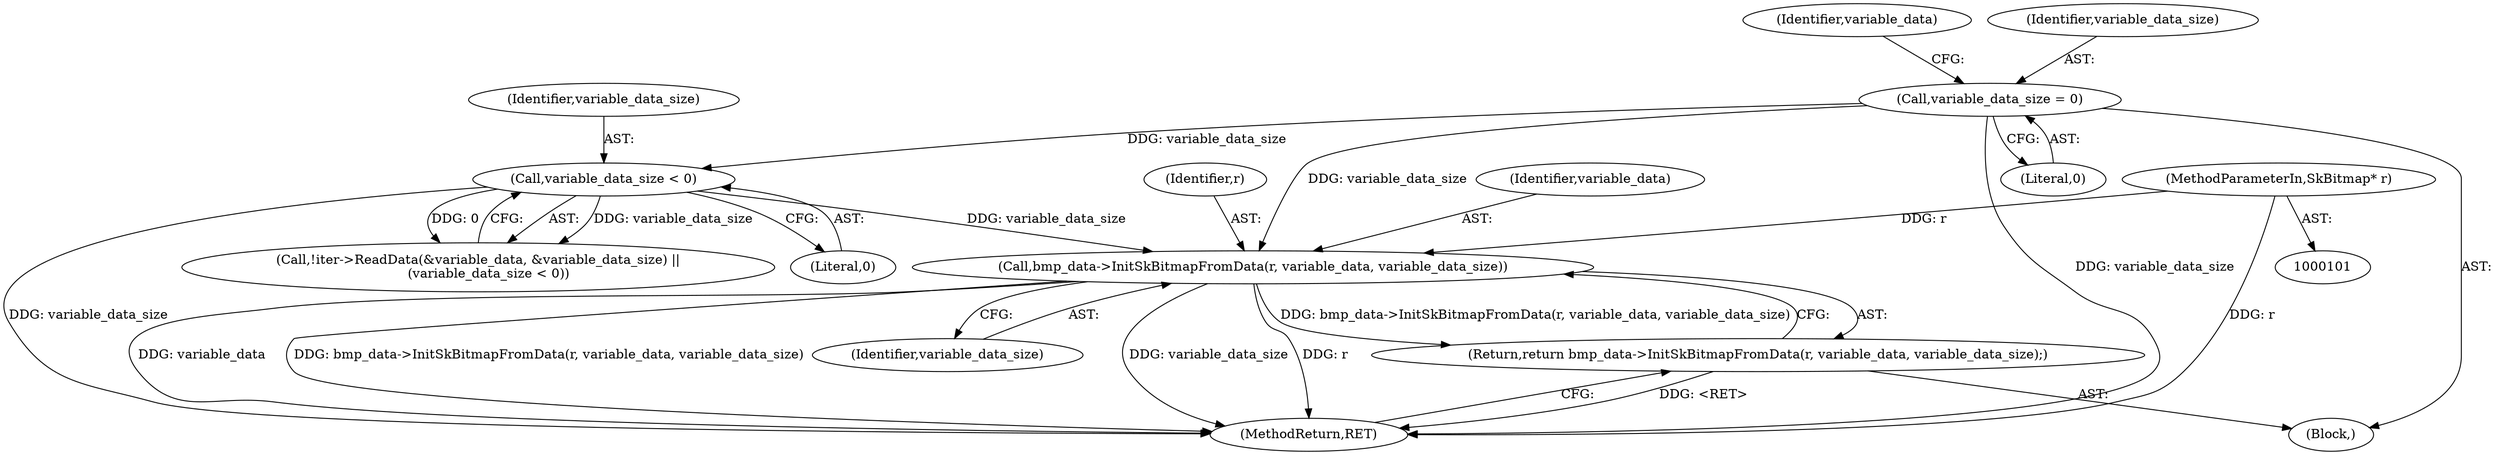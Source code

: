 digraph "1_Chrome_9fe6e9f89a1c78b8b38e806d35651a15858b053b_2@pointer" {
"1000158" [label="(Call,bmp_data->InitSkBitmapFromData(r, variable_data, variable_data_size))"];
"1000104" [label="(MethodParameterIn,SkBitmap* r)"];
"1000134" [label="(Call,variable_data_size = 0)"];
"1000145" [label="(Call,variable_data_size < 0)"];
"1000157" [label="(Return,return bmp_data->InitSkBitmapFromData(r, variable_data, variable_data_size);)"];
"1000142" [label="(Identifier,variable_data)"];
"1000160" [label="(Identifier,variable_data)"];
"1000162" [label="(MethodReturn,RET)"];
"1000159" [label="(Identifier,r)"];
"1000134" [label="(Call,variable_data_size = 0)"];
"1000145" [label="(Call,variable_data_size < 0)"];
"1000147" [label="(Literal,0)"];
"1000135" [label="(Identifier,variable_data_size)"];
"1000138" [label="(Call,!iter->ReadData(&variable_data, &variable_data_size) ||\n     (variable_data_size < 0))"];
"1000146" [label="(Identifier,variable_data_size)"];
"1000158" [label="(Call,bmp_data->InitSkBitmapFromData(r, variable_data, variable_data_size))"];
"1000161" [label="(Identifier,variable_data_size)"];
"1000105" [label="(Block,)"];
"1000136" [label="(Literal,0)"];
"1000104" [label="(MethodParameterIn,SkBitmap* r)"];
"1000157" [label="(Return,return bmp_data->InitSkBitmapFromData(r, variable_data, variable_data_size);)"];
"1000158" -> "1000157"  [label="AST: "];
"1000158" -> "1000161"  [label="CFG: "];
"1000159" -> "1000158"  [label="AST: "];
"1000160" -> "1000158"  [label="AST: "];
"1000161" -> "1000158"  [label="AST: "];
"1000157" -> "1000158"  [label="CFG: "];
"1000158" -> "1000162"  [label="DDG: variable_data_size"];
"1000158" -> "1000162"  [label="DDG: r"];
"1000158" -> "1000162"  [label="DDG: variable_data"];
"1000158" -> "1000162"  [label="DDG: bmp_data->InitSkBitmapFromData(r, variable_data, variable_data_size)"];
"1000158" -> "1000157"  [label="DDG: bmp_data->InitSkBitmapFromData(r, variable_data, variable_data_size)"];
"1000104" -> "1000158"  [label="DDG: r"];
"1000134" -> "1000158"  [label="DDG: variable_data_size"];
"1000145" -> "1000158"  [label="DDG: variable_data_size"];
"1000104" -> "1000101"  [label="AST: "];
"1000104" -> "1000162"  [label="DDG: r"];
"1000134" -> "1000105"  [label="AST: "];
"1000134" -> "1000136"  [label="CFG: "];
"1000135" -> "1000134"  [label="AST: "];
"1000136" -> "1000134"  [label="AST: "];
"1000142" -> "1000134"  [label="CFG: "];
"1000134" -> "1000162"  [label="DDG: variable_data_size"];
"1000134" -> "1000145"  [label="DDG: variable_data_size"];
"1000145" -> "1000138"  [label="AST: "];
"1000145" -> "1000147"  [label="CFG: "];
"1000146" -> "1000145"  [label="AST: "];
"1000147" -> "1000145"  [label="AST: "];
"1000138" -> "1000145"  [label="CFG: "];
"1000145" -> "1000162"  [label="DDG: variable_data_size"];
"1000145" -> "1000138"  [label="DDG: variable_data_size"];
"1000145" -> "1000138"  [label="DDG: 0"];
"1000157" -> "1000105"  [label="AST: "];
"1000162" -> "1000157"  [label="CFG: "];
"1000157" -> "1000162"  [label="DDG: <RET>"];
}
